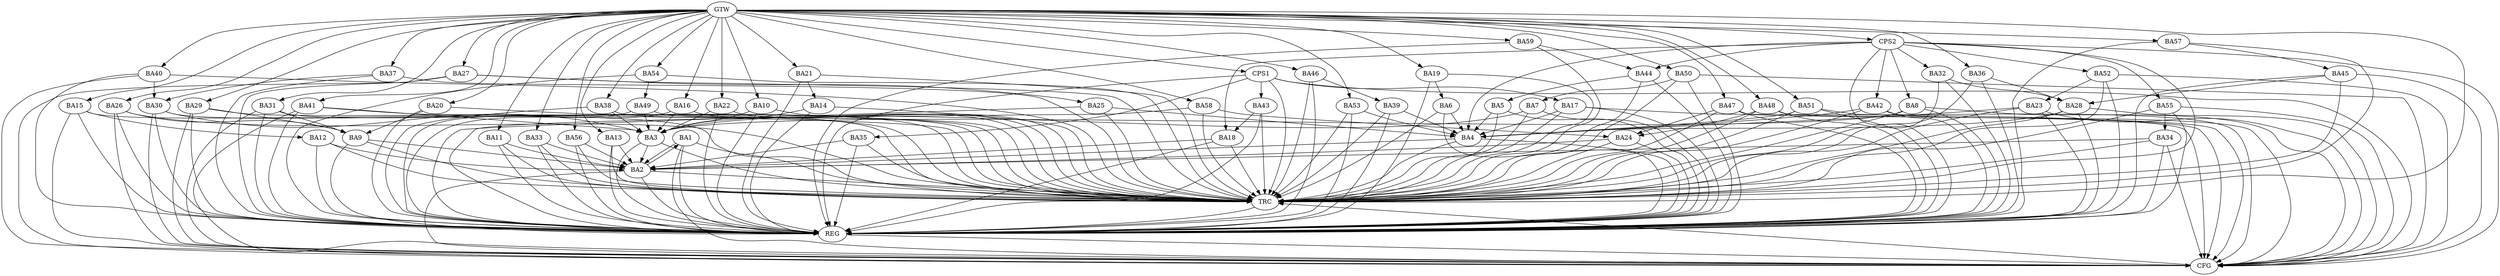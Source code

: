 strict digraph G {
  BA1 [ label="BA1" ];
  BA2 [ label="BA2" ];
  BA3 [ label="BA3" ];
  BA4 [ label="BA4" ];
  BA5 [ label="BA5" ];
  BA6 [ label="BA6" ];
  BA7 [ label="BA7" ];
  BA8 [ label="BA8" ];
  BA9 [ label="BA9" ];
  BA10 [ label="BA10" ];
  BA11 [ label="BA11" ];
  BA12 [ label="BA12" ];
  BA13 [ label="BA13" ];
  BA14 [ label="BA14" ];
  BA15 [ label="BA15" ];
  BA16 [ label="BA16" ];
  BA17 [ label="BA17" ];
  BA18 [ label="BA18" ];
  BA19 [ label="BA19" ];
  BA20 [ label="BA20" ];
  BA21 [ label="BA21" ];
  BA22 [ label="BA22" ];
  BA23 [ label="BA23" ];
  BA24 [ label="BA24" ];
  BA25 [ label="BA25" ];
  BA26 [ label="BA26" ];
  BA27 [ label="BA27" ];
  BA28 [ label="BA28" ];
  BA29 [ label="BA29" ];
  BA30 [ label="BA30" ];
  BA31 [ label="BA31" ];
  BA32 [ label="BA32" ];
  BA33 [ label="BA33" ];
  BA34 [ label="BA34" ];
  BA35 [ label="BA35" ];
  BA36 [ label="BA36" ];
  BA37 [ label="BA37" ];
  BA38 [ label="BA38" ];
  BA39 [ label="BA39" ];
  BA40 [ label="BA40" ];
  BA41 [ label="BA41" ];
  BA42 [ label="BA42" ];
  BA43 [ label="BA43" ];
  BA44 [ label="BA44" ];
  BA45 [ label="BA45" ];
  BA46 [ label="BA46" ];
  BA47 [ label="BA47" ];
  BA48 [ label="BA48" ];
  BA49 [ label="BA49" ];
  BA50 [ label="BA50" ];
  BA51 [ label="BA51" ];
  BA52 [ label="BA52" ];
  BA53 [ label="BA53" ];
  BA54 [ label="BA54" ];
  BA55 [ label="BA55" ];
  BA56 [ label="BA56" ];
  BA57 [ label="BA57" ];
  BA58 [ label="BA58" ];
  BA59 [ label="BA59" ];
  CPS1 [ label="CPS1" ];
  CPS2 [ label="CPS2" ];
  GTW [ label="GTW" ];
  REG [ label="REG" ];
  CFG [ label="CFG" ];
  TRC [ label="TRC" ];
  BA1 -> BA2;
  BA2 -> BA1;
  BA3 -> BA2;
  BA4 -> BA2;
  BA5 -> BA4;
  BA6 -> BA4;
  BA7 -> BA3;
  BA8 -> BA3;
  BA9 -> BA2;
  BA10 -> BA3;
  BA11 -> BA2;
  BA12 -> BA2;
  BA13 -> BA2;
  BA14 -> BA3;
  BA15 -> BA12;
  BA16 -> BA3;
  BA17 -> BA4;
  BA18 -> BA2;
  BA19 -> BA6;
  BA20 -> BA9;
  BA21 -> BA14;
  BA22 -> BA3;
  BA23 -> BA4;
  BA24 -> BA2;
  BA25 -> BA4;
  BA26 -> BA9;
  BA27 -> BA25;
  BA28 -> BA4;
  BA29 -> BA9;
  BA30 -> BA3;
  BA31 -> BA9;
  BA32 -> BA28;
  BA33 -> BA2;
  BA34 -> BA2;
  BA35 -> BA2;
  BA36 -> BA28;
  BA37 -> BA30;
  BA38 -> BA3;
  BA39 -> BA4;
  BA40 -> BA30;
  BA41 -> BA3;
  BA42 -> BA4;
  BA43 -> BA18;
  BA44 -> BA5;
  BA45 -> BA28;
  BA46 -> BA39;
  BA47 -> BA24;
  BA48 -> BA24;
  BA49 -> BA3;
  BA50 -> BA7;
  BA51 -> BA4;
  BA52 -> BA23;
  BA53 -> BA4;
  BA54 -> BA49;
  BA55 -> BA34;
  BA56 -> BA2;
  BA57 -> BA45;
  BA58 -> BA24;
  BA59 -> BA44;
  CPS1 -> BA43;
  CPS1 -> BA17;
  CPS1 -> BA35;
  CPS2 -> BA44;
  CPS2 -> BA4;
  CPS2 -> BA8;
  CPS2 -> BA55;
  CPS2 -> BA32;
  CPS2 -> BA42;
  CPS2 -> BA52;
  CPS2 -> BA18;
  GTW -> BA10;
  GTW -> BA11;
  GTW -> BA13;
  GTW -> BA15;
  GTW -> BA16;
  GTW -> BA19;
  GTW -> BA20;
  GTW -> BA21;
  GTW -> BA22;
  GTW -> BA26;
  GTW -> BA27;
  GTW -> BA29;
  GTW -> BA31;
  GTW -> BA33;
  GTW -> BA36;
  GTW -> BA37;
  GTW -> BA38;
  GTW -> BA40;
  GTW -> BA41;
  GTW -> BA46;
  GTW -> BA47;
  GTW -> BA48;
  GTW -> BA50;
  GTW -> BA51;
  GTW -> BA53;
  GTW -> BA54;
  GTW -> BA56;
  GTW -> BA57;
  GTW -> BA58;
  GTW -> BA59;
  GTW -> CPS1;
  GTW -> CPS2;
  BA1 -> REG;
  BA2 -> REG;
  BA3 -> REG;
  BA4 -> REG;
  BA5 -> REG;
  BA6 -> REG;
  BA7 -> REG;
  BA8 -> REG;
  BA9 -> REG;
  BA10 -> REG;
  BA11 -> REG;
  BA12 -> REG;
  BA13 -> REG;
  BA14 -> REG;
  BA15 -> REG;
  BA16 -> REG;
  BA17 -> REG;
  BA18 -> REG;
  BA19 -> REG;
  BA20 -> REG;
  BA21 -> REG;
  BA22 -> REG;
  BA23 -> REG;
  BA24 -> REG;
  BA25 -> REG;
  BA26 -> REG;
  BA27 -> REG;
  BA28 -> REG;
  BA29 -> REG;
  BA30 -> REG;
  BA31 -> REG;
  BA32 -> REG;
  BA33 -> REG;
  BA34 -> REG;
  BA35 -> REG;
  BA36 -> REG;
  BA37 -> REG;
  BA38 -> REG;
  BA39 -> REG;
  BA40 -> REG;
  BA41 -> REG;
  BA42 -> REG;
  BA43 -> REG;
  BA44 -> REG;
  BA45 -> REG;
  BA46 -> REG;
  BA47 -> REG;
  BA48 -> REG;
  BA49 -> REG;
  BA50 -> REG;
  BA51 -> REG;
  BA52 -> REG;
  BA53 -> REG;
  BA54 -> REG;
  BA55 -> REG;
  BA56 -> REG;
  BA57 -> REG;
  BA58 -> REG;
  BA59 -> REG;
  CPS1 -> REG;
  CPS2 -> REG;
  BA55 -> CFG;
  BA45 -> CFG;
  BA34 -> CFG;
  BA51 -> CFG;
  BA1 -> CFG;
  BA23 -> CFG;
  CPS2 -> CFG;
  BA41 -> CFG;
  BA31 -> CFG;
  BA28 -> CFG;
  BA2 -> CFG;
  BA40 -> CFG;
  BA30 -> CFG;
  BA50 -> CFG;
  BA42 -> CFG;
  BA26 -> CFG;
  BA48 -> CFG;
  CPS1 -> CFG;
  BA27 -> CFG;
  BA17 -> CFG;
  BA29 -> CFG;
  BA52 -> CFG;
  BA15 -> CFG;
  BA47 -> CFG;
  BA8 -> CFG;
  REG -> CFG;
  BA1 -> TRC;
  BA2 -> TRC;
  BA3 -> TRC;
  BA4 -> TRC;
  BA5 -> TRC;
  BA6 -> TRC;
  BA7 -> TRC;
  BA8 -> TRC;
  BA9 -> TRC;
  BA10 -> TRC;
  BA11 -> TRC;
  BA12 -> TRC;
  BA13 -> TRC;
  BA14 -> TRC;
  BA15 -> TRC;
  BA16 -> TRC;
  BA17 -> TRC;
  BA18 -> TRC;
  BA19 -> TRC;
  BA20 -> TRC;
  BA21 -> TRC;
  BA22 -> TRC;
  BA23 -> TRC;
  BA24 -> TRC;
  BA25 -> TRC;
  BA26 -> TRC;
  BA27 -> TRC;
  BA28 -> TRC;
  BA29 -> TRC;
  BA30 -> TRC;
  BA31 -> TRC;
  BA32 -> TRC;
  BA33 -> TRC;
  BA34 -> TRC;
  BA35 -> TRC;
  BA36 -> TRC;
  BA37 -> TRC;
  BA38 -> TRC;
  BA39 -> TRC;
  BA40 -> TRC;
  BA41 -> TRC;
  BA42 -> TRC;
  BA43 -> TRC;
  BA44 -> TRC;
  BA45 -> TRC;
  BA46 -> TRC;
  BA47 -> TRC;
  BA48 -> TRC;
  BA49 -> TRC;
  BA50 -> TRC;
  BA51 -> TRC;
  BA52 -> TRC;
  BA53 -> TRC;
  BA54 -> TRC;
  BA55 -> TRC;
  BA56 -> TRC;
  BA57 -> TRC;
  BA58 -> TRC;
  BA59 -> TRC;
  CPS1 -> TRC;
  CPS2 -> TRC;
  GTW -> TRC;
  CFG -> TRC;
  TRC -> REG;
}
